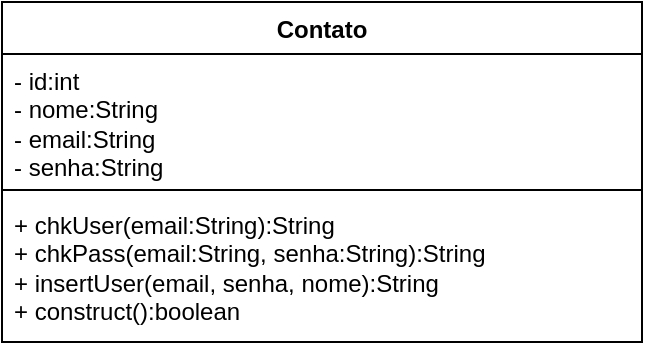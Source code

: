 <mxfile version="26.0.11">
  <diagram name="Página-1" id="Y-CelW-G0XhJwjw51LjB">
    <mxGraphModel dx="779" dy="474" grid="1" gridSize="10" guides="1" tooltips="1" connect="1" arrows="1" fold="1" page="1" pageScale="1" pageWidth="827" pageHeight="1169" math="0" shadow="0">
      <root>
        <mxCell id="0" />
        <mxCell id="1" parent="0" />
        <mxCell id="pTlINT2biftP0xdSOeVw-1" value="Contato" style="swimlane;fontStyle=1;align=center;verticalAlign=top;childLayout=stackLayout;horizontal=1;startSize=26;horizontalStack=0;resizeParent=1;resizeParentMax=0;resizeLast=0;collapsible=1;marginBottom=0;whiteSpace=wrap;html=1;" parent="1" vertex="1">
          <mxGeometry x="330" y="360" width="320" height="170" as="geometry" />
        </mxCell>
        <mxCell id="pTlINT2biftP0xdSOeVw-2" value="- id:int&lt;div&gt;- nome:String&lt;/div&gt;&lt;div&gt;- email:String&lt;/div&gt;&lt;div&gt;- senha:String&lt;/div&gt;" style="text;strokeColor=none;fillColor=none;align=left;verticalAlign=top;spacingLeft=4;spacingRight=4;overflow=hidden;rotatable=0;points=[[0,0.5],[1,0.5]];portConstraint=eastwest;whiteSpace=wrap;html=1;" parent="pTlINT2biftP0xdSOeVw-1" vertex="1">
          <mxGeometry y="26" width="320" height="64" as="geometry" />
        </mxCell>
        <mxCell id="pTlINT2biftP0xdSOeVw-3" value="" style="line;strokeWidth=1;fillColor=none;align=left;verticalAlign=middle;spacingTop=-1;spacingLeft=3;spacingRight=3;rotatable=0;labelPosition=right;points=[];portConstraint=eastwest;strokeColor=inherit;" parent="pTlINT2biftP0xdSOeVw-1" vertex="1">
          <mxGeometry y="90" width="320" height="8" as="geometry" />
        </mxCell>
        <mxCell id="pTlINT2biftP0xdSOeVw-4" value="+ chkUser(email:String):String&lt;div&gt;+ chkPass(email:String, senha:String):String&lt;/div&gt;&lt;div&gt;+ insertUser(email, senha, nome):String&lt;/div&gt;&lt;div&gt;+ construct():boolean&lt;/div&gt;" style="text;align=left;verticalAlign=top;spacingLeft=4;spacingRight=4;overflow=hidden;rotatable=0;points=[[0,0.5],[1,0.5]];portConstraint=eastwest;whiteSpace=wrap;html=1;strokeWidth=1;" parent="pTlINT2biftP0xdSOeVw-1" vertex="1">
          <mxGeometry y="98" width="320" height="72" as="geometry" />
        </mxCell>
      </root>
    </mxGraphModel>
  </diagram>
</mxfile>
